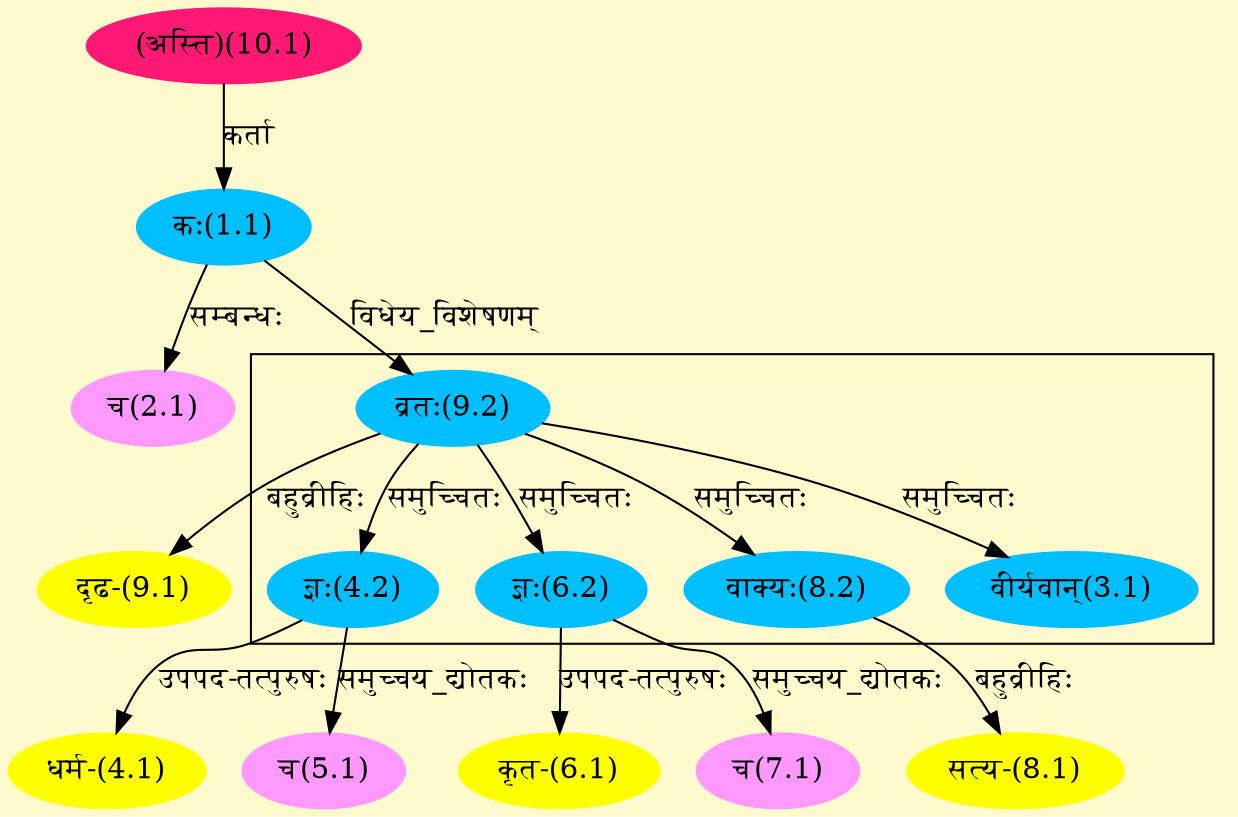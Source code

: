 digraph G{
rankdir=BT;
 compound=true;
 bgcolor="lemonchiffon1";

subgraph cluster_1{
Node3_1 [style=filled, color="#00BFFF" label = "वीर्यवान्(3.1)"]
Node9_2 [style=filled, color="#00BFFF" label = "व्रतः(9.2)"]
Node4_2 [style=filled, color="#00BFFF" label = "ज्ञः(4.2)"]
Node6_2 [style=filled, color="#00BFFF" label = "ज्ञः(6.2)"]
Node8_2 [style=filled, color="#00BFFF" label = "वाक्यः(8.2)"]

}
Node1_1 [style=filled, color="#00BFFF" label = "कः(1.1)"]
Node10_1 [style=filled, color="#FF1975" label = "(अस्ति)(10.1)"]
Node2_1 [style=filled, color="#FF99FF" label = "च(2.1)"]
Node4_1 [style=filled, color="#FFFF00" label = "धर्म-(4.1)"]
Node4_2 [style=filled, color="#00BFFF" label = "ज्ञः(4.2)"]
Node5_1 [style=filled, color="#FF99FF" label = "च(5.1)"]
Node6_1 [style=filled, color="#FFFF00" label = "कृत-(6.1)"]
Node6_2 [style=filled, color="#00BFFF" label = "ज्ञः(6.2)"]
Node7_1 [style=filled, color="#FF99FF" label = "च(7.1)"]
Node8_1 [style=filled, color="#FFFF00" label = "सत्य-(8.1)"]
Node8_2 [style=filled, color="#00BFFF" label = "वाक्यः(8.2)"]
Node9_1 [style=filled, color="#FFFF00" label = "दृढ-(9.1)"]
Node9_2 [style=filled, color="#00BFFF" label = "व्रतः(9.2)"]
/* Start of Relations section */

Node1_1 -> Node10_1 [  label="कर्ता"  dir="back" ]
Node2_1 -> Node1_1 [  label="सम्बन्धः"  dir="back" ]
Node3_1 -> Node9_2 [  label="समुच्चितः"  dir="back" ]
Node4_1 -> Node4_2 [  label="उपपद-तत्पुरुषः"  dir="back" ]
Node4_2 -> Node9_2 [  label="समुच्चितः"  dir="back" ]
Node5_1 -> Node4_2 [  label="समुच्चय_द्योतकः"  dir="back" ]
Node6_1 -> Node6_2 [  label="उपपद-तत्पुरुषः"  dir="back" ]
Node6_2 -> Node9_2 [  label="समुच्चितः"  dir="back" ]
Node7_1 -> Node6_2 [  label="समुच्चय_द्योतकः"  dir="back" ]
Node8_1 -> Node8_2 [  label="बहुव्रीहिः"  dir="back" ]
Node8_2 -> Node9_2 [  label="समुच्चितः"  dir="back" ]
Node9_1 -> Node9_2 [  label="बहुव्रीहिः"  dir="back" ]
Node9_2 -> Node1_1 [  label="विधेय_विशेषणम्"  dir="back" ]
}
